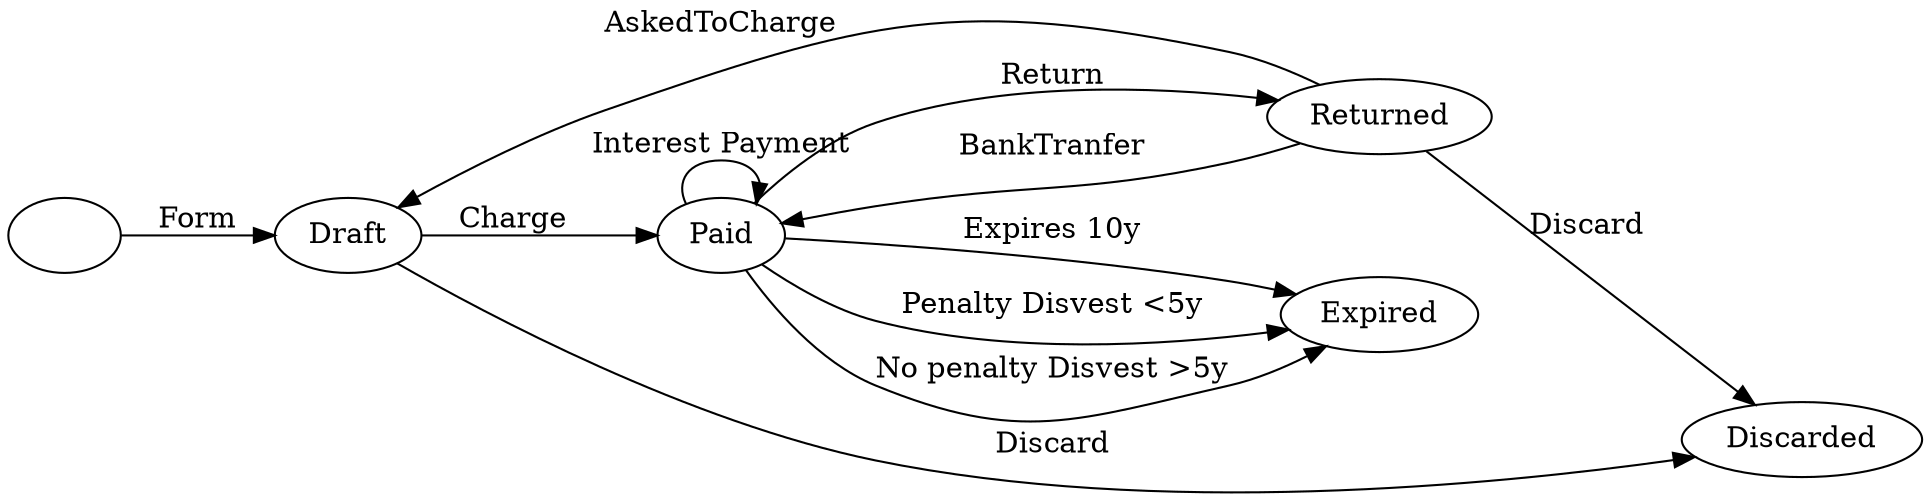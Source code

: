 digraph G {
rankdir=LR
"" -> Draft [label=Form]
Draft -> Paid [label=Charge]
Paid -> Paid [label="Interest Payment"]
Paid -> Expired [label="Expires 10y"]
Paid -> Expired [label="Penalty Disvest <5y"]
Paid -> Expired [label="No penalty Disvest >5y"]

Paid -> Returned [label=Return]
Returned -> Paid [label=BankTranfer]
Returned -> Draft [label=AskedToCharge]
Returned -> Discarded [label=Discard]
Draft -> Discarded [label=Discard]
}
